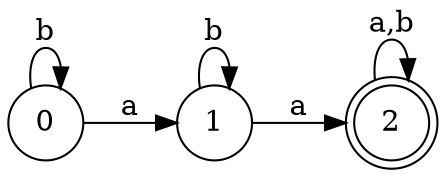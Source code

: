 digraph finite_state_machine {
 rankdir=LR;
 size="5,5";
 node [shape = doublecircle]; 2;
 node [shape = circle];
 0 -> 1 [ label = "a" ];
 0 -> 0 [ label = "b" ];
 1 -> 1 [ label = "b" ];
 1 -> 2 [ label = "a" ];
 2 -> 2 [ label = "a,b" ];
}   